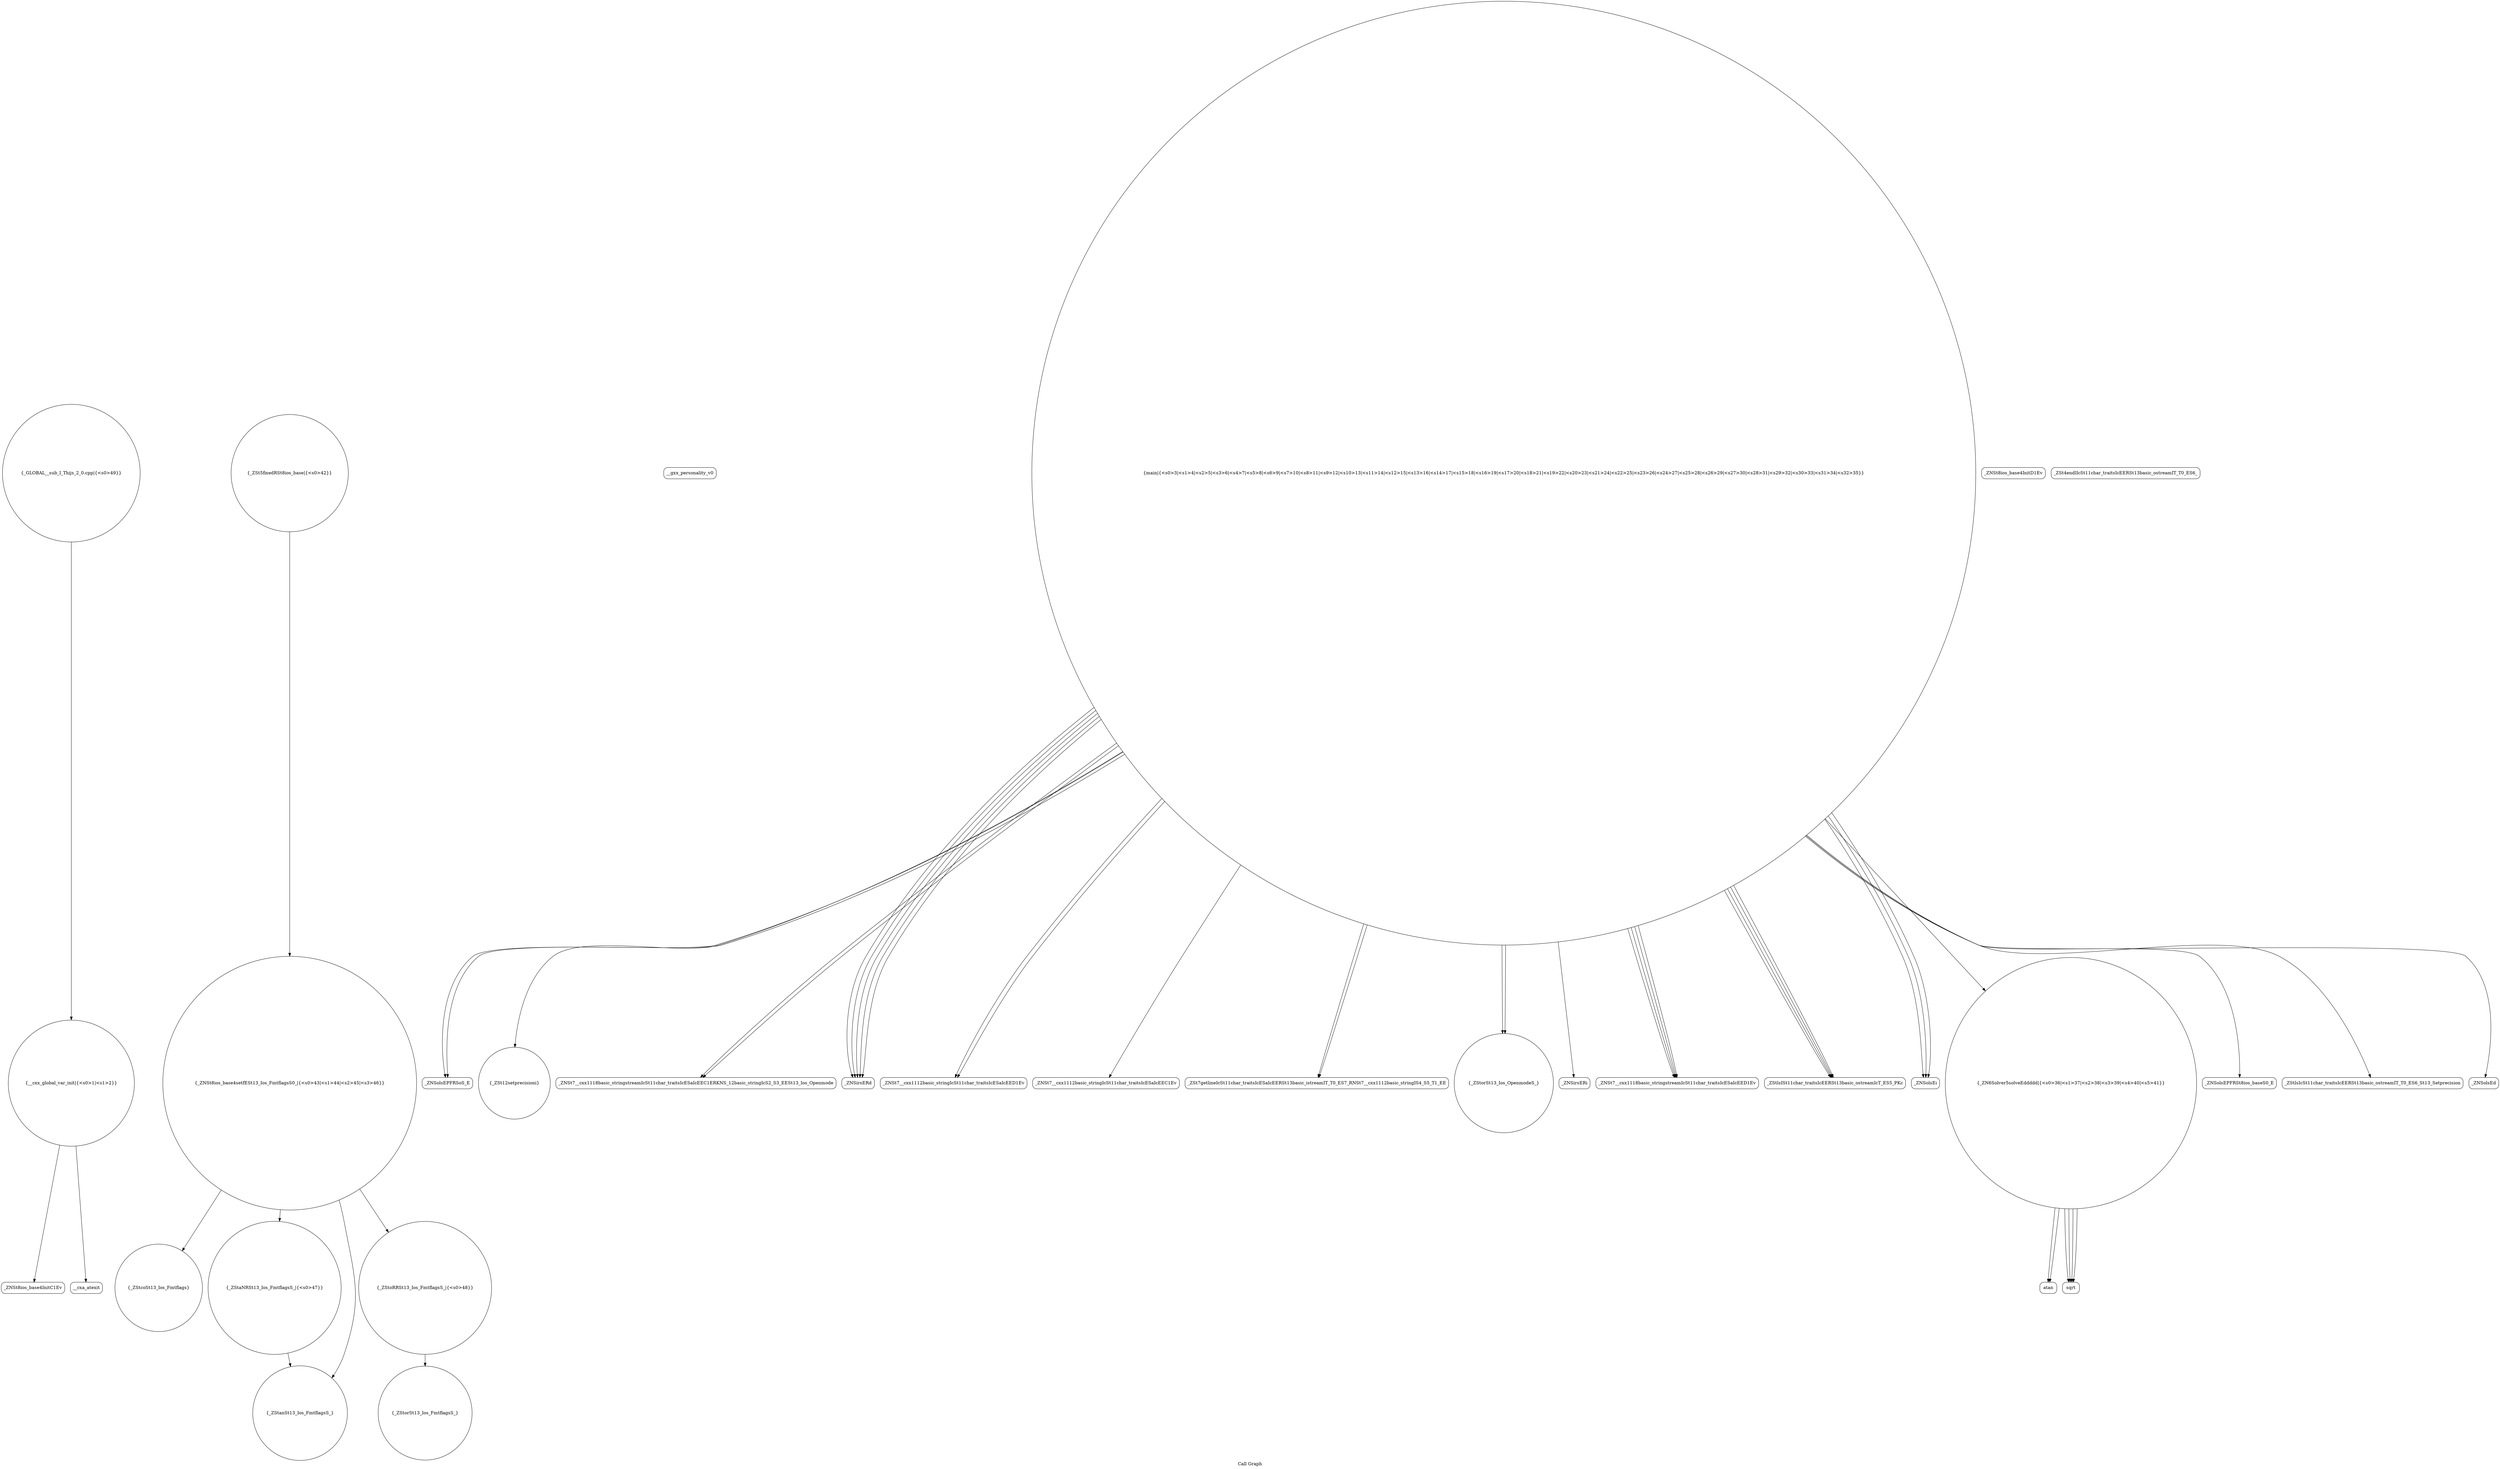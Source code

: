 digraph "Call Graph" {
	label="Call Graph";

	Node0x5589f3ad9d70 [shape=record,shape=circle,label="{__cxx_global_var_init|{<s0>1|<s1>2}}"];
	Node0x5589f3ad9d70:s0 -> Node0x5589f3ad9df0[color=black];
	Node0x5589f3ad9d70:s1 -> Node0x5589f3ba0050[color=black];
	Node0x5589f3ba0bd0 [shape=record,shape=circle,label="{_ZNSt8ios_base4setfESt13_Ios_FmtflagsS0_|{<s0>43|<s1>44|<s2>45|<s3>46}}"];
	Node0x5589f3ba0bd0:s0 -> Node0x5589f3ba0cd0[color=black];
	Node0x5589f3ba0bd0:s1 -> Node0x5589f3ba0c50[color=black];
	Node0x5589f3ba0bd0:s2 -> Node0x5589f3ba0dd0[color=black];
	Node0x5589f3ba0bd0:s3 -> Node0x5589f3ba0d50[color=black];
	Node0x5589f3ba0250 [shape=record,shape=Mrecord,label="{__gxx_personality_v0}"];
	Node0x5589f3ba05d0 [shape=record,shape=Mrecord,label="{_ZNSolsEPFRSoS_E}"];
	Node0x5589f3ba0950 [shape=record,shape=circle,label="{_ZSt12setprecisioni}"];
	Node0x5589f3b9ffd0 [shape=record,shape=Mrecord,label="{_ZNSt8ios_base4InitD1Ev}"];
	Node0x5589f3ba0cd0 [shape=record,shape=circle,label="{_ZStcoSt13_Ios_Fmtflags}"];
	Node0x5589f3ba0350 [shape=record,shape=Mrecord,label="{_ZNSt7__cxx1118basic_stringstreamIcSt11char_traitsIcESaIcEEC1ERKNS_12basic_stringIcS2_S3_EESt13_Ios_Openmode}"];
	Node0x5589f3ba06d0 [shape=record,shape=Mrecord,label="{_ZNSirsERd}"];
	Node0x5589f3ba0a50 [shape=record,shape=Mrecord,label="{_ZNSt7__cxx1112basic_stringIcSt11char_traitsIcESaIcEED1Ev}"];
	Node0x5589f3ba00d0 [shape=record,shape=circle,label="{main|{<s0>3|<s1>4|<s2>5|<s3>6|<s4>7|<s5>8|<s6>9|<s7>10|<s8>11|<s9>12|<s10>13|<s11>14|<s12>15|<s13>16|<s14>17|<s15>18|<s16>19|<s17>20|<s18>21|<s19>22|<s20>23|<s21>24|<s22>25|<s23>26|<s24>27|<s25>28|<s26>29|<s27>30|<s28>31|<s29>32|<s30>33|<s31>34|<s32>35}}"];
	Node0x5589f3ba00d0:s0 -> Node0x5589f3ba0150[color=black];
	Node0x5589f3ba00d0:s1 -> Node0x5589f3ba01d0[color=black];
	Node0x5589f3ba00d0:s2 -> Node0x5589f3ba02d0[color=black];
	Node0x5589f3ba00d0:s3 -> Node0x5589f3ba0350[color=black];
	Node0x5589f3ba00d0:s4 -> Node0x5589f3ba03d0[color=black];
	Node0x5589f3ba00d0:s5 -> Node0x5589f3ba0450[color=black];
	Node0x5589f3ba00d0:s6 -> Node0x5589f3ba04d0[color=black];
	Node0x5589f3ba00d0:s7 -> Node0x5589f3ba0550[color=black];
	Node0x5589f3ba00d0:s8 -> Node0x5589f3ba04d0[color=black];
	Node0x5589f3ba00d0:s9 -> Node0x5589f3ba0550[color=black];
	Node0x5589f3ba00d0:s10 -> Node0x5589f3ba05d0[color=black];
	Node0x5589f3ba00d0:s11 -> Node0x5589f3ba01d0[color=black];
	Node0x5589f3ba00d0:s12 -> Node0x5589f3ba02d0[color=black];
	Node0x5589f3ba00d0:s13 -> Node0x5589f3ba0350[color=black];
	Node0x5589f3ba00d0:s14 -> Node0x5589f3ba06d0[color=black];
	Node0x5589f3ba00d0:s15 -> Node0x5589f3ba06d0[color=black];
	Node0x5589f3ba00d0:s16 -> Node0x5589f3ba06d0[color=black];
	Node0x5589f3ba00d0:s17 -> Node0x5589f3ba06d0[color=black];
	Node0x5589f3ba00d0:s18 -> Node0x5589f3ba06d0[color=black];
	Node0x5589f3ba00d0:s19 -> Node0x5589f3ba0450[color=black];
	Node0x5589f3ba00d0:s20 -> Node0x5589f3ba0750[color=black];
	Node0x5589f3ba00d0:s21 -> Node0x5589f3ba04d0[color=black];
	Node0x5589f3ba00d0:s22 -> Node0x5589f3ba0550[color=black];
	Node0x5589f3ba00d0:s23 -> Node0x5589f3ba04d0[color=black];
	Node0x5589f3ba00d0:s24 -> Node0x5589f3ba0850[color=black];
	Node0x5589f3ba00d0:s25 -> Node0x5589f3ba0950[color=black];
	Node0x5589f3ba00d0:s26 -> Node0x5589f3ba07d0[color=black];
	Node0x5589f3ba00d0:s27 -> Node0x5589f3ba09d0[color=black];
	Node0x5589f3ba00d0:s28 -> Node0x5589f3ba05d0[color=black];
	Node0x5589f3ba00d0:s29 -> Node0x5589f3ba0450[color=black];
	Node0x5589f3ba00d0:s30 -> Node0x5589f3ba0450[color=black];
	Node0x5589f3ba00d0:s31 -> Node0x5589f3ba0a50[color=black];
	Node0x5589f3ba00d0:s32 -> Node0x5589f3ba0a50[color=black];
	Node0x5589f3ba0dd0 [shape=record,shape=circle,label="{_ZStanSt13_Ios_FmtflagsS_}"];
	Node0x5589f3ba0450 [shape=record,shape=Mrecord,label="{_ZNSt7__cxx1118basic_stringstreamIcSt11char_traitsIcESaIcEED1Ev}"];
	Node0x5589f3ba07d0 [shape=record,shape=Mrecord,label="{_ZStlsIcSt11char_traitsIcEERSt13basic_ostreamIT_T0_ES6_St13_Setprecision}"];
	Node0x5589f3ba0b50 [shape=record,shape=Mrecord,label="{atan}"];
	Node0x5589f3ba01d0 [shape=record,shape=Mrecord,label="{_ZSt7getlineIcSt11char_traitsIcESaIcEERSt13basic_istreamIT_T0_ES7_RNSt7__cxx1112basic_stringIS4_S5_T1_EE}"];
	Node0x5589f3ba0ed0 [shape=record,shape=circle,label="{_GLOBAL__sub_I_Thijs_2_0.cpp|{<s0>49}}"];
	Node0x5589f3ba0ed0:s0 -> Node0x5589f3ad9d70[color=black];
	Node0x5589f3ba0550 [shape=record,shape=Mrecord,label="{_ZNSolsEi}"];
	Node0x5589f3ba08d0 [shape=record,shape=circle,label="{_ZSt5fixedRSt8ios_base|{<s0>42}}"];
	Node0x5589f3ba08d0:s0 -> Node0x5589f3ba0bd0[color=black];
	Node0x5589f3ad9df0 [shape=record,shape=Mrecord,label="{_ZNSt8ios_base4InitC1Ev}"];
	Node0x5589f3ba0c50 [shape=record,shape=circle,label="{_ZStaNRSt13_Ios_FmtflagsS_|{<s0>47}}"];
	Node0x5589f3ba0c50:s0 -> Node0x5589f3ba0dd0[color=black];
	Node0x5589f3ba02d0 [shape=record,shape=circle,label="{_ZStorSt13_Ios_OpenmodeS_}"];
	Node0x5589f3ba0650 [shape=record,shape=Mrecord,label="{_ZSt4endlIcSt11char_traitsIcEERSt13basic_ostreamIT_T0_ES6_}"];
	Node0x5589f3ba09d0 [shape=record,shape=Mrecord,label="{_ZNSolsEd}"];
	Node0x5589f3ba0050 [shape=record,shape=Mrecord,label="{__cxa_atexit}"];
	Node0x5589f3ba0d50 [shape=record,shape=circle,label="{_ZStoRRSt13_Ios_FmtflagsS_|{<s0>48}}"];
	Node0x5589f3ba0d50:s0 -> Node0x5589f3ba0e50[color=black];
	Node0x5589f3ba03d0 [shape=record,shape=Mrecord,label="{_ZNSirsERi}"];
	Node0x5589f3ba0750 [shape=record,shape=circle,label="{_ZN6Solver5solveEddddd|{<s0>36|<s1>37|<s2>38|<s3>39|<s4>40|<s5>41}}"];
	Node0x5589f3ba0750:s0 -> Node0x5589f3ba0ad0[color=black];
	Node0x5589f3ba0750:s1 -> Node0x5589f3ba0ad0[color=black];
	Node0x5589f3ba0750:s2 -> Node0x5589f3ba0ad0[color=black];
	Node0x5589f3ba0750:s3 -> Node0x5589f3ba0ad0[color=black];
	Node0x5589f3ba0750:s4 -> Node0x5589f3ba0b50[color=black];
	Node0x5589f3ba0750:s5 -> Node0x5589f3ba0b50[color=black];
	Node0x5589f3ba0ad0 [shape=record,shape=Mrecord,label="{sqrt}"];
	Node0x5589f3ba0150 [shape=record,shape=Mrecord,label="{_ZNSt7__cxx1112basic_stringIcSt11char_traitsIcESaIcEEC1Ev}"];
	Node0x5589f3ba0e50 [shape=record,shape=circle,label="{_ZStorSt13_Ios_FmtflagsS_}"];
	Node0x5589f3ba04d0 [shape=record,shape=Mrecord,label="{_ZStlsISt11char_traitsIcEERSt13basic_ostreamIcT_ES5_PKc}"];
	Node0x5589f3ba0850 [shape=record,shape=Mrecord,label="{_ZNSolsEPFRSt8ios_baseS0_E}"];
}
